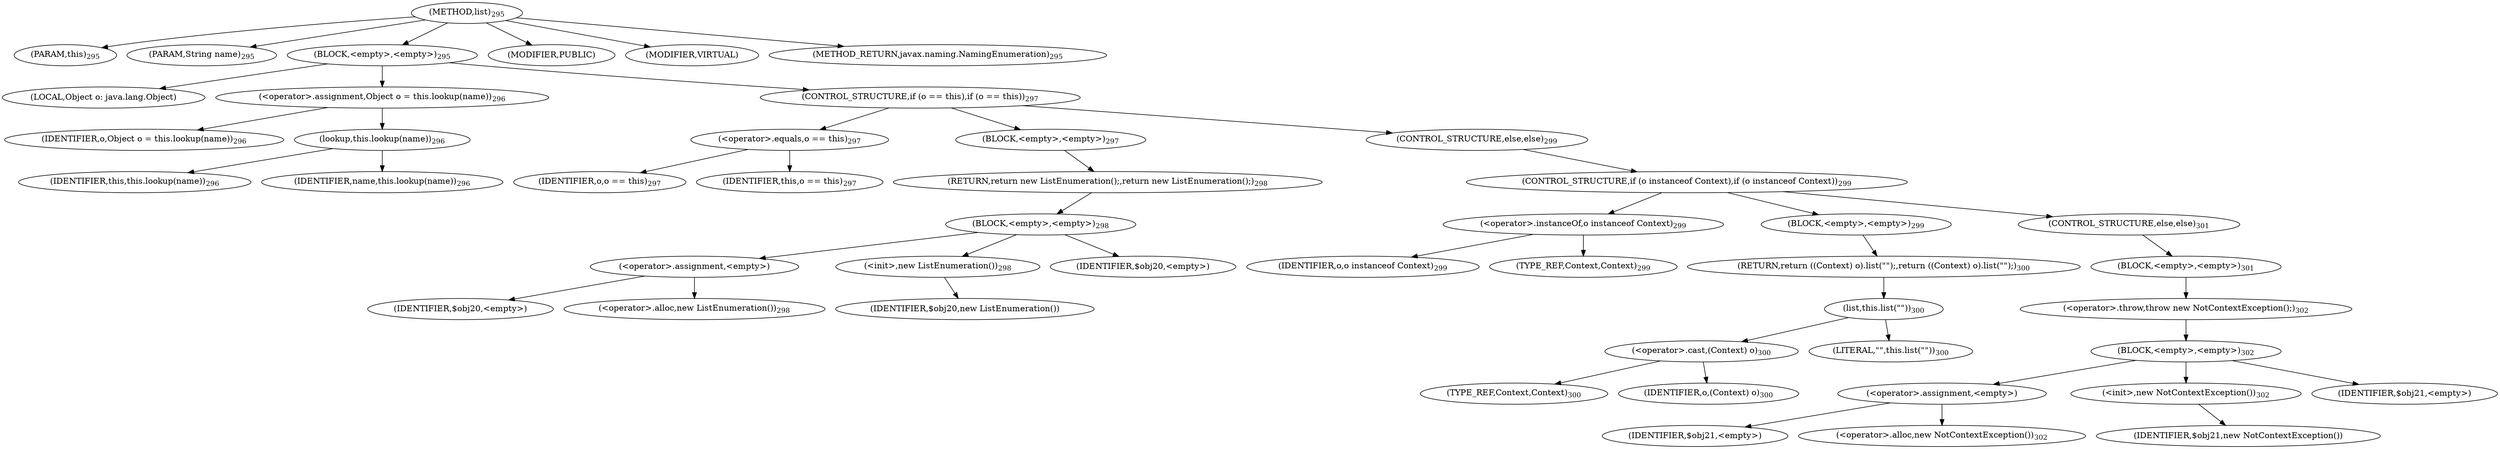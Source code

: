 digraph "list" {  
"1050" [label = <(METHOD,list)<SUB>295</SUB>> ]
"48" [label = <(PARAM,this)<SUB>295</SUB>> ]
"1051" [label = <(PARAM,String name)<SUB>295</SUB>> ]
"1052" [label = <(BLOCK,&lt;empty&gt;,&lt;empty&gt;)<SUB>295</SUB>> ]
"1053" [label = <(LOCAL,Object o: java.lang.Object)> ]
"1054" [label = <(&lt;operator&gt;.assignment,Object o = this.lookup(name))<SUB>296</SUB>> ]
"1055" [label = <(IDENTIFIER,o,Object o = this.lookup(name))<SUB>296</SUB>> ]
"1056" [label = <(lookup,this.lookup(name))<SUB>296</SUB>> ]
"47" [label = <(IDENTIFIER,this,this.lookup(name))<SUB>296</SUB>> ]
"1057" [label = <(IDENTIFIER,name,this.lookup(name))<SUB>296</SUB>> ]
"1058" [label = <(CONTROL_STRUCTURE,if (o == this),if (o == this))<SUB>297</SUB>> ]
"1059" [label = <(&lt;operator&gt;.equals,o == this)<SUB>297</SUB>> ]
"1060" [label = <(IDENTIFIER,o,o == this)<SUB>297</SUB>> ]
"49" [label = <(IDENTIFIER,this,o == this)<SUB>297</SUB>> ]
"1061" [label = <(BLOCK,&lt;empty&gt;,&lt;empty&gt;)<SUB>297</SUB>> ]
"1062" [label = <(RETURN,return new ListEnumeration();,return new ListEnumeration();)<SUB>298</SUB>> ]
"1063" [label = <(BLOCK,&lt;empty&gt;,&lt;empty&gt;)<SUB>298</SUB>> ]
"1064" [label = <(&lt;operator&gt;.assignment,&lt;empty&gt;)> ]
"1065" [label = <(IDENTIFIER,$obj20,&lt;empty&gt;)> ]
"1066" [label = <(&lt;operator&gt;.alloc,new ListEnumeration())<SUB>298</SUB>> ]
"1067" [label = <(&lt;init&gt;,new ListEnumeration())<SUB>298</SUB>> ]
"1068" [label = <(IDENTIFIER,$obj20,new ListEnumeration())> ]
"1069" [label = <(IDENTIFIER,$obj20,&lt;empty&gt;)> ]
"1070" [label = <(CONTROL_STRUCTURE,else,else)<SUB>299</SUB>> ]
"1071" [label = <(CONTROL_STRUCTURE,if (o instanceof Context),if (o instanceof Context))<SUB>299</SUB>> ]
"1072" [label = <(&lt;operator&gt;.instanceOf,o instanceof Context)<SUB>299</SUB>> ]
"1073" [label = <(IDENTIFIER,o,o instanceof Context)<SUB>299</SUB>> ]
"1074" [label = <(TYPE_REF,Context,Context)<SUB>299</SUB>> ]
"1075" [label = <(BLOCK,&lt;empty&gt;,&lt;empty&gt;)<SUB>299</SUB>> ]
"1076" [label = <(RETURN,return ((Context) o).list(&quot;&quot;);,return ((Context) o).list(&quot;&quot;);)<SUB>300</SUB>> ]
"1077" [label = <(list,this.list(&quot;&quot;))<SUB>300</SUB>> ]
"1078" [label = <(&lt;operator&gt;.cast,(Context) o)<SUB>300</SUB>> ]
"1079" [label = <(TYPE_REF,Context,Context)<SUB>300</SUB>> ]
"1080" [label = <(IDENTIFIER,o,(Context) o)<SUB>300</SUB>> ]
"1081" [label = <(LITERAL,&quot;&quot;,this.list(&quot;&quot;))<SUB>300</SUB>> ]
"1082" [label = <(CONTROL_STRUCTURE,else,else)<SUB>301</SUB>> ]
"1083" [label = <(BLOCK,&lt;empty&gt;,&lt;empty&gt;)<SUB>301</SUB>> ]
"1084" [label = <(&lt;operator&gt;.throw,throw new NotContextException();)<SUB>302</SUB>> ]
"1085" [label = <(BLOCK,&lt;empty&gt;,&lt;empty&gt;)<SUB>302</SUB>> ]
"1086" [label = <(&lt;operator&gt;.assignment,&lt;empty&gt;)> ]
"1087" [label = <(IDENTIFIER,$obj21,&lt;empty&gt;)> ]
"1088" [label = <(&lt;operator&gt;.alloc,new NotContextException())<SUB>302</SUB>> ]
"1089" [label = <(&lt;init&gt;,new NotContextException())<SUB>302</SUB>> ]
"1090" [label = <(IDENTIFIER,$obj21,new NotContextException())> ]
"1091" [label = <(IDENTIFIER,$obj21,&lt;empty&gt;)> ]
"1092" [label = <(MODIFIER,PUBLIC)> ]
"1093" [label = <(MODIFIER,VIRTUAL)> ]
"1094" [label = <(METHOD_RETURN,javax.naming.NamingEnumeration)<SUB>295</SUB>> ]
  "1050" -> "48" 
  "1050" -> "1051" 
  "1050" -> "1052" 
  "1050" -> "1092" 
  "1050" -> "1093" 
  "1050" -> "1094" 
  "1052" -> "1053" 
  "1052" -> "1054" 
  "1052" -> "1058" 
  "1054" -> "1055" 
  "1054" -> "1056" 
  "1056" -> "47" 
  "1056" -> "1057" 
  "1058" -> "1059" 
  "1058" -> "1061" 
  "1058" -> "1070" 
  "1059" -> "1060" 
  "1059" -> "49" 
  "1061" -> "1062" 
  "1062" -> "1063" 
  "1063" -> "1064" 
  "1063" -> "1067" 
  "1063" -> "1069" 
  "1064" -> "1065" 
  "1064" -> "1066" 
  "1067" -> "1068" 
  "1070" -> "1071" 
  "1071" -> "1072" 
  "1071" -> "1075" 
  "1071" -> "1082" 
  "1072" -> "1073" 
  "1072" -> "1074" 
  "1075" -> "1076" 
  "1076" -> "1077" 
  "1077" -> "1078" 
  "1077" -> "1081" 
  "1078" -> "1079" 
  "1078" -> "1080" 
  "1082" -> "1083" 
  "1083" -> "1084" 
  "1084" -> "1085" 
  "1085" -> "1086" 
  "1085" -> "1089" 
  "1085" -> "1091" 
  "1086" -> "1087" 
  "1086" -> "1088" 
  "1089" -> "1090" 
}
